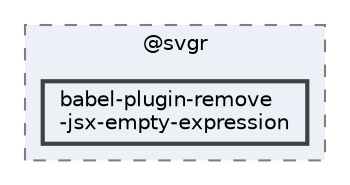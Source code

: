 digraph "pkiclassroomrescheduler/src/main/frontend/node_modules/@svgr/babel-plugin-remove-jsx-empty-expression"
{
 // LATEX_PDF_SIZE
  bgcolor="transparent";
  edge [fontname=Helvetica,fontsize=10,labelfontname=Helvetica,labelfontsize=10];
  node [fontname=Helvetica,fontsize=10,shape=box,height=0.2,width=0.4];
  compound=true
  subgraph clusterdir_06862fe7250a28ee77dbb11ecfd0ee1a {
    graph [ bgcolor="#edf0f7", pencolor="grey50", label="@svgr", fontname=Helvetica,fontsize=10 style="filled,dashed", URL="dir_06862fe7250a28ee77dbb11ecfd0ee1a.html",tooltip=""]
  dir_1828e1b97de56f665c9fe7bc186ef995 [label="babel-plugin-remove\l-jsx-empty-expression", fillcolor="#edf0f7", color="grey25", style="filled,bold", URL="dir_1828e1b97de56f665c9fe7bc186ef995.html",tooltip=""];
  }
}
